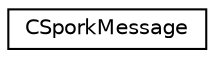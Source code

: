 digraph "Graphical Class Hierarchy"
{
 // LATEX_PDF_SIZE
  edge [fontname="Helvetica",fontsize="10",labelfontname="Helvetica",labelfontsize="10"];
  node [fontname="Helvetica",fontsize="10",shape=record];
  rankdir="LR";
  Node0 [label="CSporkMessage",height=0.2,width=0.4,color="black", fillcolor="white", style="filled",URL="$class_c_spork_message.html",tooltip=" "];
}
